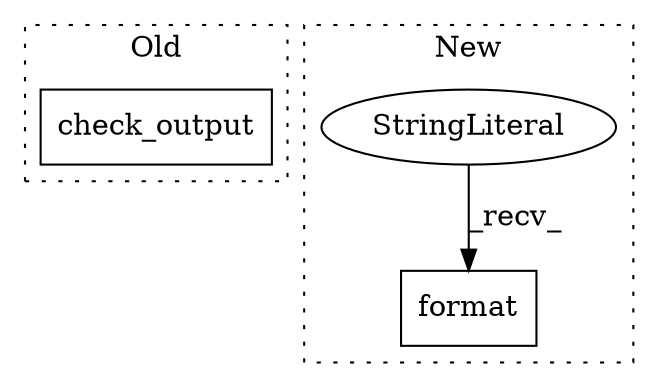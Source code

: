 digraph G {
subgraph cluster0 {
1 [label="check_output" a="32" s="521,577" l="13,1" shape="box"];
label = "Old";
style="dotted";
}
subgraph cluster1 {
2 [label="format" a="32" s="726,743" l="7,1" shape="box"];
3 [label="StringLiteral" a="45" s="691" l="34" shape="ellipse"];
label = "New";
style="dotted";
}
3 -> 2 [label="_recv_"];
}